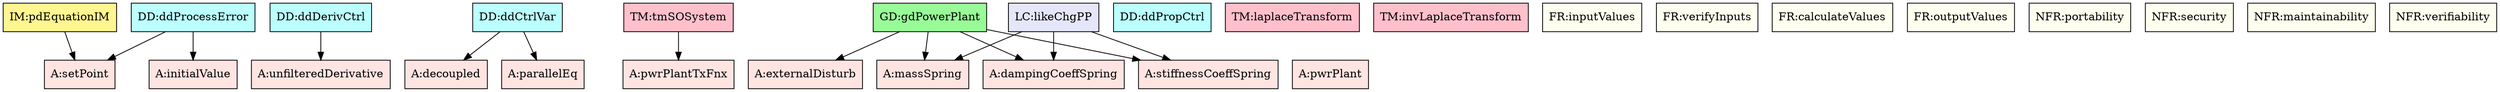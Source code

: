 digraph avsall {
	qdProcessErrorFD -> setPoint;
	qdProcessErrorFD -> initialValue;
	qdDerivativeControlFD -> unfilteredDerivative;
	qdCtrlVarFD -> decoupled;
	qdCtrlVarFD -> parallelEq;
	tmSOSystemRC -> pwrPlantTxFnx;
	gdPowerPlantRC -> externalDisturb;
	gdPowerPlantRC -> massSpring;
	gdPowerPlantRC -> dampingCoeffSpring;
	gdPowerPlantRC -> stiffnessCoeffSpring;
	imPDRC -> setPoint;
	likeChgPP -> massSpring;
	likeChgPP -> dampingCoeffSpring;
	likeChgPP -> stiffnessCoeffSpring;


	pwrPlant	[shape=box, color=black, style=filled, fillcolor=mistyrose, label="A:pwrPlant"];
	decoupled	[shape=box, color=black, style=filled, fillcolor=mistyrose, label="A:decoupled"];
	setPoint	[shape=box, color=black, style=filled, fillcolor=mistyrose, label="A:setPoint"];
	externalDisturb	[shape=box, color=black, style=filled, fillcolor=mistyrose, label="A:externalDisturb"];
	initialValue	[shape=box, color=black, style=filled, fillcolor=mistyrose, label="A:initialValue"];
	parallelEq	[shape=box, color=black, style=filled, fillcolor=mistyrose, label="A:parallelEq"];
	unfilteredDerivative	[shape=box, color=black, style=filled, fillcolor=mistyrose, label="A:unfilteredDerivative"];
	pwrPlantTxFnx	[shape=box, color=black, style=filled, fillcolor=mistyrose, label="A:pwrPlantTxFnx"];
	massSpring	[shape=box, color=black, style=filled, fillcolor=mistyrose, label="A:massSpring"];
	dampingCoeffSpring	[shape=box, color=black, style=filled, fillcolor=mistyrose, label="A:dampingCoeffSpring"];
	stiffnessCoeffSpring	[shape=box, color=black, style=filled, fillcolor=mistyrose, label="A:stiffnessCoeffSpring"];

	subgraph A {
	rank="same"
	{pwrPlant, decoupled, setPoint, externalDisturb, initialValue, parallelEq, unfilteredDerivative, pwrPlantTxFnx, massSpring, dampingCoeffSpring, stiffnessCoeffSpring}
	}

	qdProcessErrorFD	[shape=box, color=black, style=filled, fillcolor=paleturquoise1, label="DD:ddProcessError"];
	qdPropControlFD	[shape=box, color=black, style=filled, fillcolor=paleturquoise1, label="DD:ddPropCtrl"];
	qdDerivativeControlFD	[shape=box, color=black, style=filled, fillcolor=paleturquoise1, label="DD:ddDerivCtrl"];
	qdCtrlVarFD	[shape=box, color=black, style=filled, fillcolor=paleturquoise1, label="DD:ddCtrlVar"];

	subgraph DD {
	rank="same"
	{qdProcessErrorFD, qdPropControlFD, qdDerivativeControlFD, qdCtrlVarFD}
	}

	laplaceRC	[shape=box, color=black, style=filled, fillcolor=pink, label="TM:laplaceTransform"];
	invLaplaceRC	[shape=box, color=black, style=filled, fillcolor=pink, label="TM:invLaplaceTransform"];
	tmSOSystemRC	[shape=box, color=black, style=filled, fillcolor=pink, label="TM:tmSOSystem"];

	subgraph TM {
	rank="same"
	{laplaceRC, invLaplaceRC, tmSOSystemRC}
	}

	gdPowerPlantRC	[shape=box, color=black, style=filled, fillcolor=palegreen, label="GD:gdPowerPlant"];

	subgraph GD {
	rank="same"
	{gdPowerPlantRC}
	}

	imPDRC	[shape=box, color=black, style=filled, fillcolor=khaki1, label="IM:pdEquationIM"];

	subgraph IM {
	rank="same"
	{imPDRC}
	}

	inputValues	[shape=box, color=black, style=filled, fillcolor=ivory, label="FR:inputValues"];
	verifyInputs	[shape=box, color=black, style=filled, fillcolor=ivory, label="FR:verifyInputs"];
	calculateValues	[shape=box, color=black, style=filled, fillcolor=ivory, label="FR:calculateValues"];
	outputValues	[shape=box, color=black, style=filled, fillcolor=ivory, label="FR:outputValues"];
	portability	[shape=box, color=black, style=filled, fillcolor=ivory, label="NFR:portability"];
	security	[shape=box, color=black, style=filled, fillcolor=ivory, label="NFR:security"];
	maintainability	[shape=box, color=black, style=filled, fillcolor=ivory, label="NFR:maintainability"];
	verifiability	[shape=box, color=black, style=filled, fillcolor=ivory, label="NFR:verifiability"];

	subgraph FR {
	rank="same"
	{inputValues, verifyInputs, calculateValues, outputValues, portability, security, maintainability, verifiability}
	}

	likeChgPP	[shape=box, color=black, style=filled, fillcolor=lavender, label="LC:likeChgPP"];

	subgraph LC {
	rank="same"
	{likeChgPP}
	}

}
